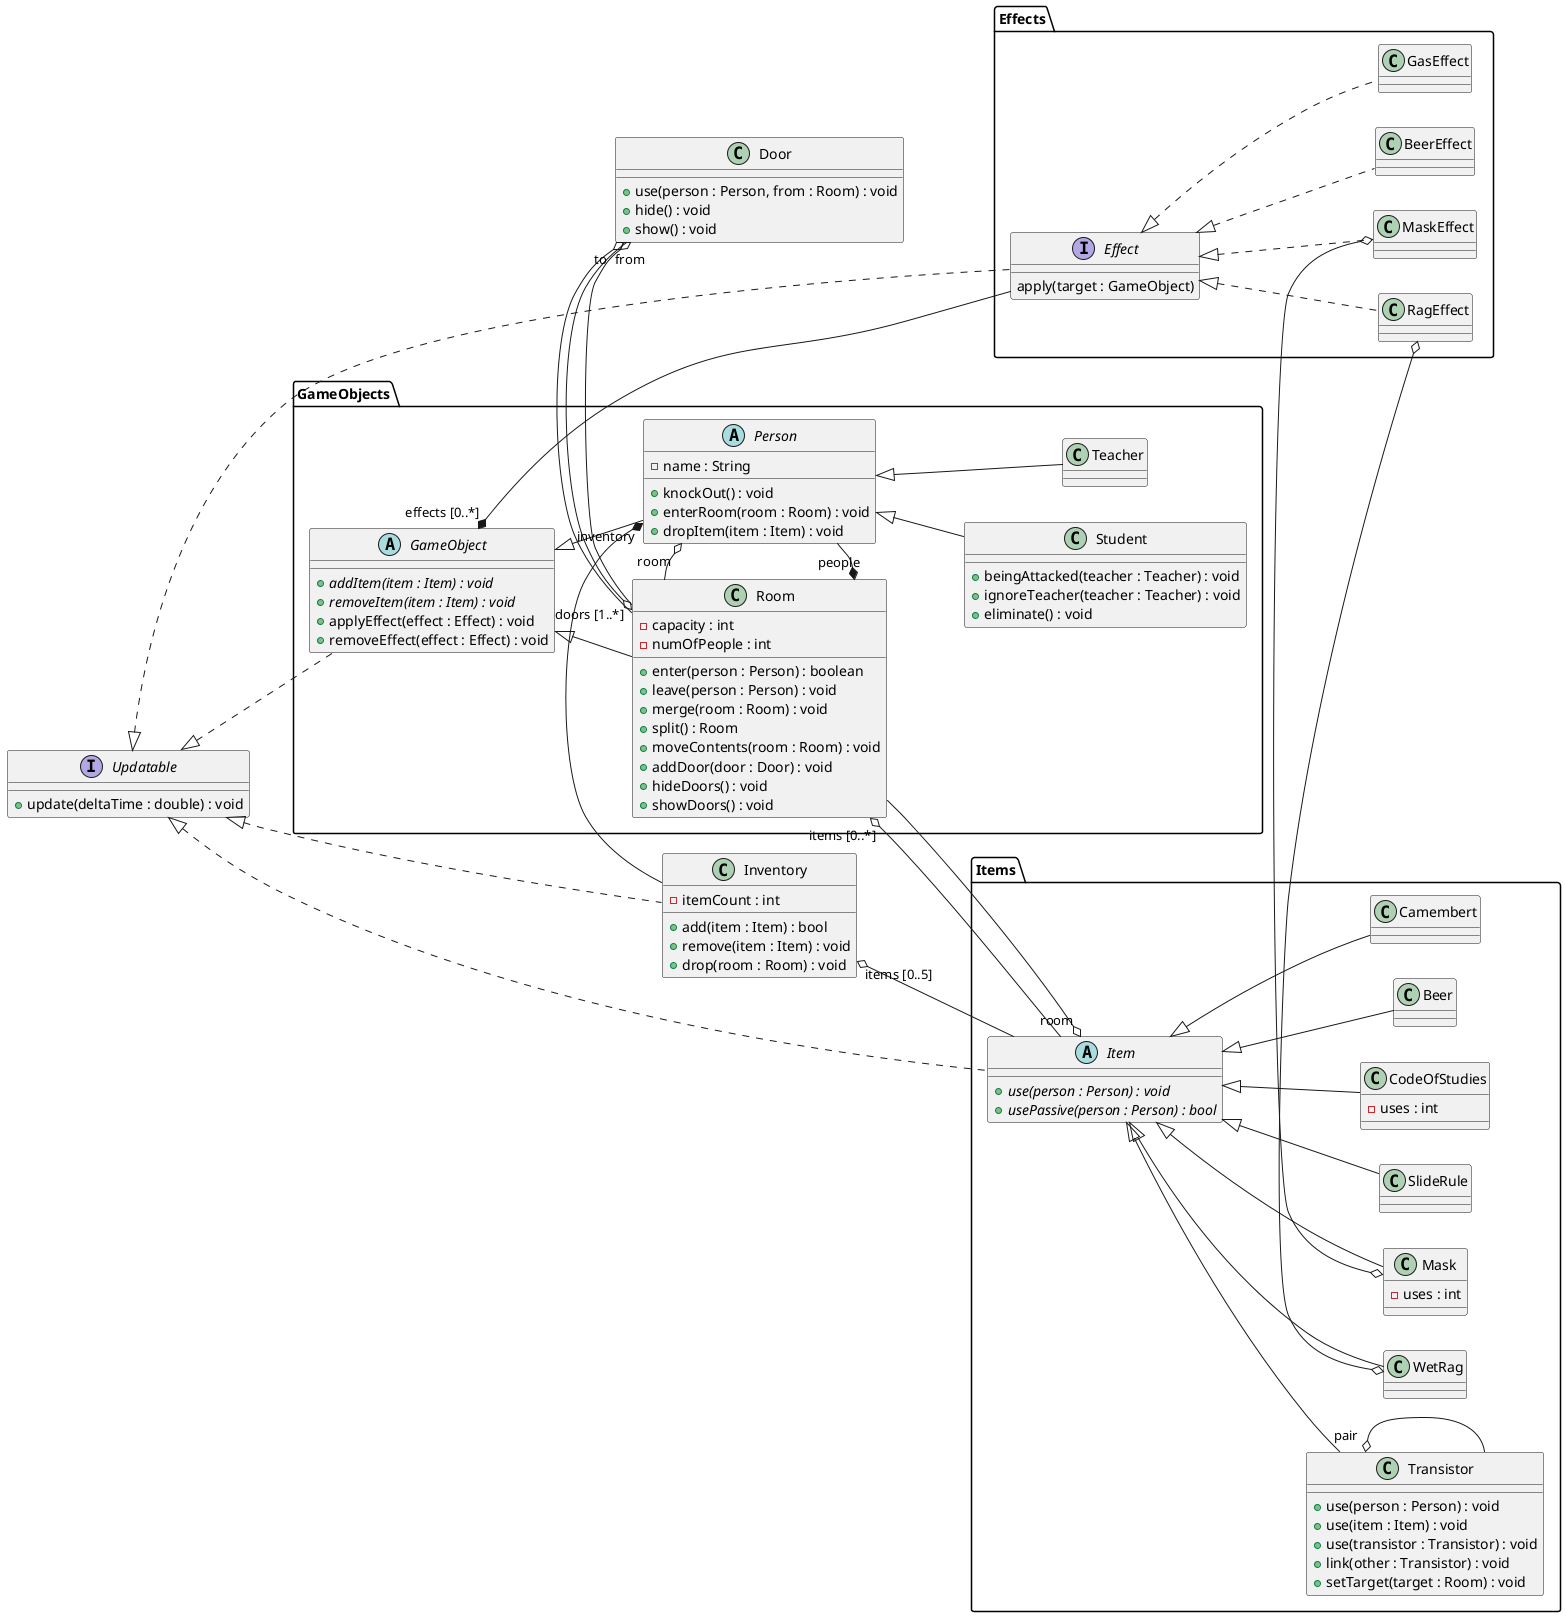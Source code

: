 @startuml effects

left to right direction

interface Updatable {
	+ update(deltaTime : double) : void
}

class Door {
	+ use(person : Person, from : Room) : void
	+ hide() : void
	+ show() : void
}

class Inventory {
	- itemCount : int
	+ add(item : Item) : bool
	+ remove(item : Item) : void
	+ drop(room : Room) : void	
}

package Items {
	abstract Item {
		+ {abstract} use(person : Person) : void
		+ {abstract} usePassive(person : Person) : bool		
	}
	
	class SlideRule
	
	class Transistor {
		+ use(person : Person) : void
		+ use(item : Item) : void
		+ use(transistor : Transistor) : void
		+ link(other : Transistor) : void
		+ setTarget(target : Room) : void
	}
	
	class CodeOfStudies {
		- uses : int
	}
	
	class Beer {
	}
	
	class WetRag {
	}
	
	class Mask {
		- uses : int
	}

	class Camembert {
	}

	together {
		Item <|-- SlideRule
		Item <|-- Transistor
		Item <|-- CodeOfStudies
		Item <|-- Beer
		Item <|-- WetRag
		Item <|-- Mask
		Item <|-- Camembert
	}

	Transistor "pair" o- Transistor
}

package Effects {
	interface Effect {
		apply(target : GameObject)
	}

	class BeerEffect
	class RagEffect
	class GasEffect
	class MaskEffect

	together {
		Effect <|.- BeerEffect
		Effect <|.- RagEffect
		Effect <|.- GasEffect
		Effect <|.- MaskEffect
	}
	
	Updatable <|.- Effect
}

package GameObjects {
	abstract GameObject {
		+ {abstract} addItem(item : Item) : void
		+ {abstract} removeItem(item : Item) : void
		+ applyEffect(effect : Effect) : void
		+ removeEffect(effect : Effect) : void
	}

	abstract Person {
		- name : String
		+ knockOut() : void
		+ enterRoom(room : Room) : void
		+ dropItem(item : Item) : void
	}

	class Student {
		+ beingAttacked(teacher : Teacher) : void
		+ ignoreTeacher(teacher : Teacher) : void
		+ eliminate() : void
	}
	class Teacher {
		
	}

	class Room {
		- capacity : int
		- numOfPeople : int
		+ enter(person : Person) : boolean
		+ leave(person : Person) : void
		+ merge(room : Room) : void
		+ split() : Room
		+ moveContents(room : Room) : void
		+ addDoor(door : Door) : void
		+ hideDoors() : void
		+ showDoors() : void
	}
	
	Updatable <|.- GameObject
	Updatable <|.- Item
	Updatable <|.- Inventory
	GameObject <|-- Person
	GameObject <|-- Room
	Person <|-- Teacher
	Person <|-- Student

	Room "people" *- Person
	Person "room" o- Room
	Room "doors [1..*]" o- Door
	Door "from" o- Room
	Door "to" o- Room
	Person "inventory" *- Inventory
	Inventory "items [0..5]" o-- Item
	GameObject "effects [0..*]" *-- Effect
	Room "items [0..*]" o-- Item
}


Item "room" o-- Room

WetRag o-o RagEffect
Mask o-o MaskEffect
@enduml
